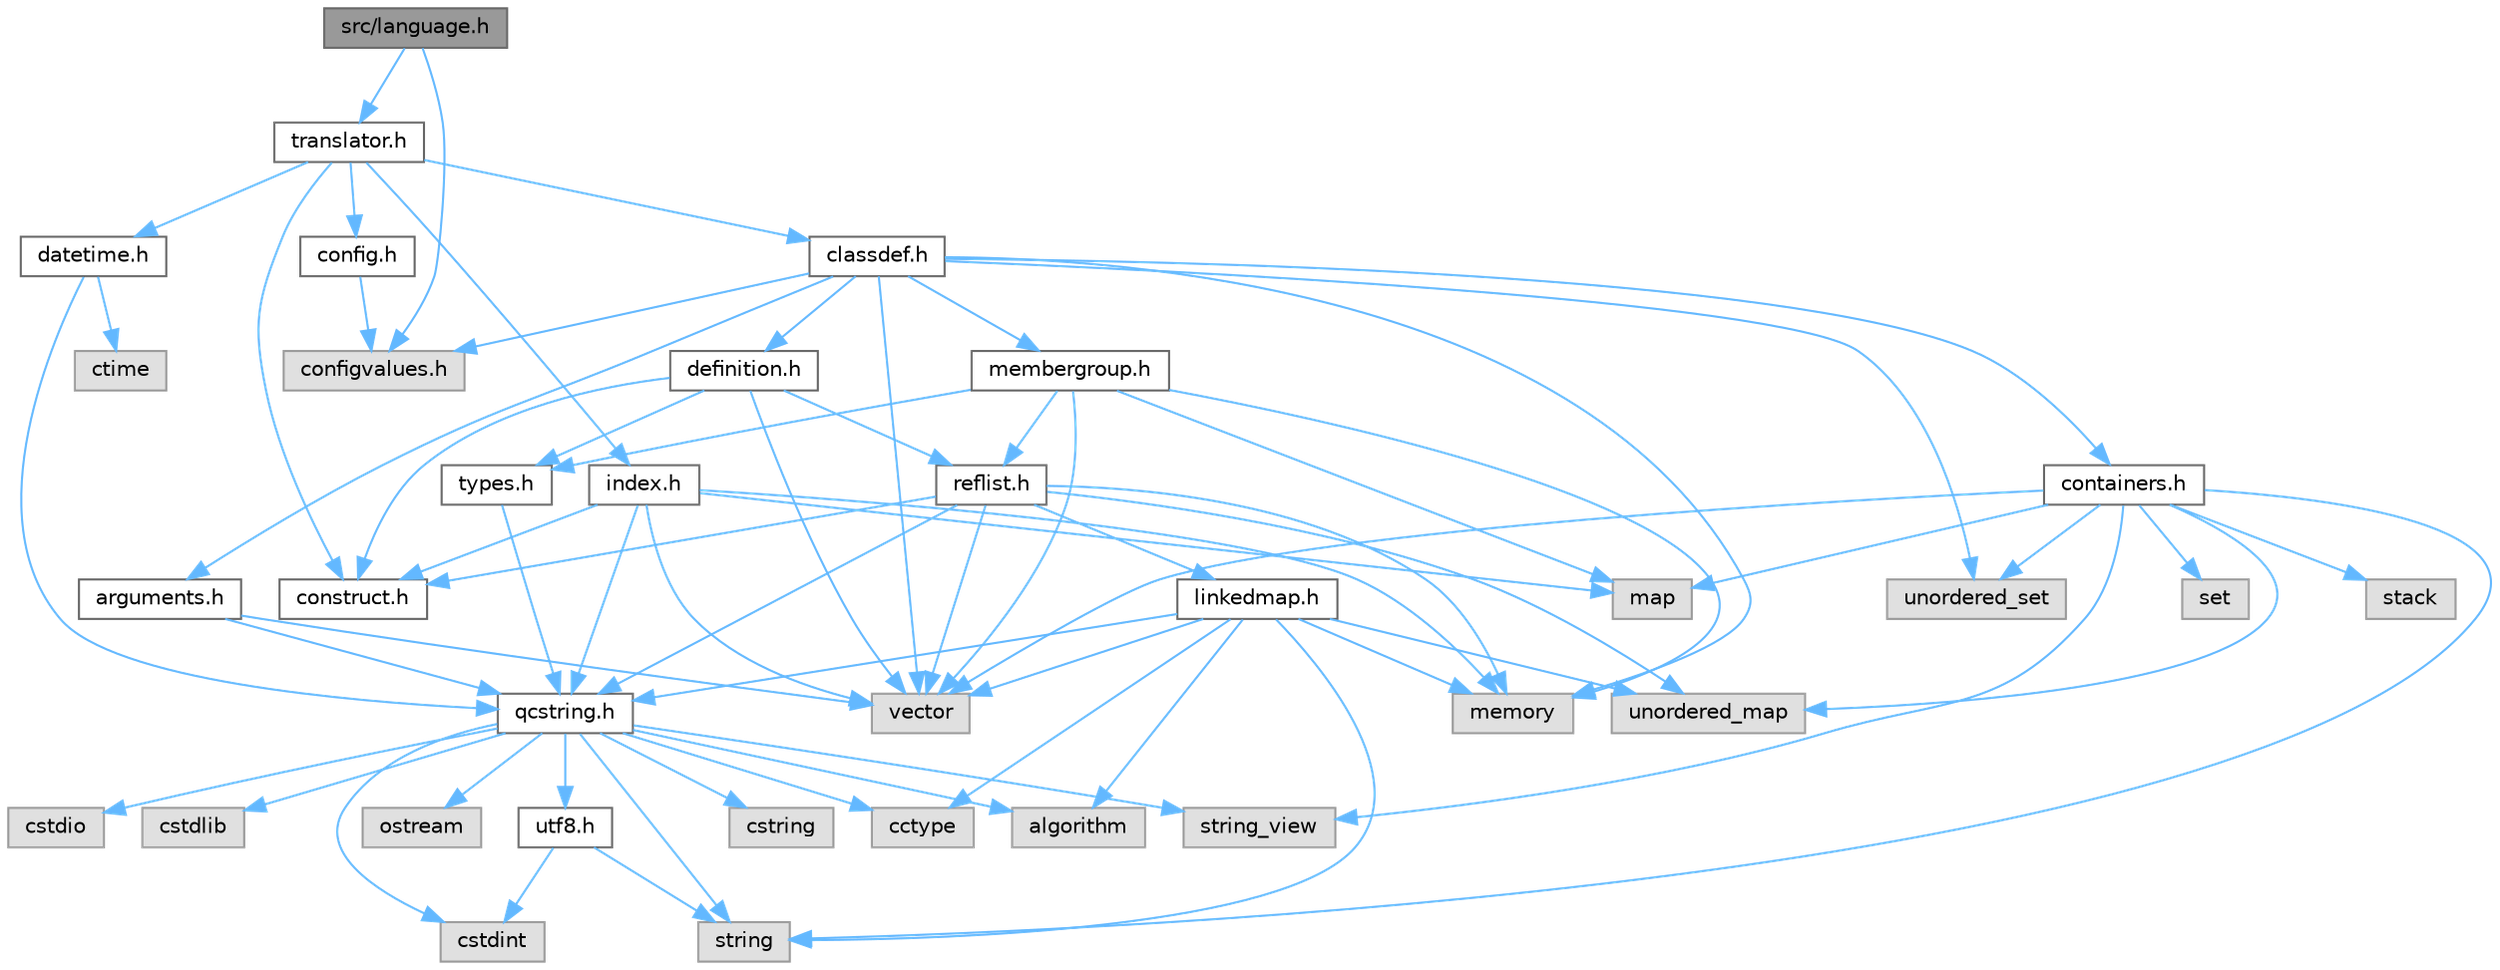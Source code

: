 digraph "src/language.h"
{
 // INTERACTIVE_SVG=YES
 // LATEX_PDF_SIZE
  bgcolor="transparent";
  edge [fontname=Helvetica,fontsize=10,labelfontname=Helvetica,labelfontsize=10];
  node [fontname=Helvetica,fontsize=10,shape=box,height=0.2,width=0.4];
  Node1 [id="Node000001",label="src/language.h",height=0.2,width=0.4,color="gray40", fillcolor="grey60", style="filled", fontcolor="black",tooltip=" "];
  Node1 -> Node2 [id="edge1_Node000001_Node000002",color="steelblue1",style="solid",tooltip=" "];
  Node2 [id="Node000002",label="translator.h",height=0.2,width=0.4,color="grey40", fillcolor="white", style="filled",URL="$d9/df1/translator_8h.html",tooltip=" "];
  Node2 -> Node3 [id="edge2_Node000002_Node000003",color="steelblue1",style="solid",tooltip=" "];
  Node3 [id="Node000003",label="classdef.h",height=0.2,width=0.4,color="grey40", fillcolor="white", style="filled",URL="$d1/da6/classdef_8h.html",tooltip=" "];
  Node3 -> Node4 [id="edge3_Node000003_Node000004",color="steelblue1",style="solid",tooltip=" "];
  Node4 [id="Node000004",label="memory",height=0.2,width=0.4,color="grey60", fillcolor="#E0E0E0", style="filled",tooltip=" "];
  Node3 -> Node5 [id="edge4_Node000003_Node000005",color="steelblue1",style="solid",tooltip=" "];
  Node5 [id="Node000005",label="vector",height=0.2,width=0.4,color="grey60", fillcolor="#E0E0E0", style="filled",tooltip=" "];
  Node3 -> Node6 [id="edge5_Node000003_Node000006",color="steelblue1",style="solid",tooltip=" "];
  Node6 [id="Node000006",label="unordered_set",height=0.2,width=0.4,color="grey60", fillcolor="#E0E0E0", style="filled",tooltip=" "];
  Node3 -> Node7 [id="edge6_Node000003_Node000007",color="steelblue1",style="solid",tooltip=" "];
  Node7 [id="Node000007",label="containers.h",height=0.2,width=0.4,color="grey40", fillcolor="white", style="filled",URL="$d5/d75/containers_8h.html",tooltip=" "];
  Node7 -> Node5 [id="edge7_Node000007_Node000005",color="steelblue1",style="solid",tooltip=" "];
  Node7 -> Node8 [id="edge8_Node000007_Node000008",color="steelblue1",style="solid",tooltip=" "];
  Node8 [id="Node000008",label="string",height=0.2,width=0.4,color="grey60", fillcolor="#E0E0E0", style="filled",tooltip=" "];
  Node7 -> Node9 [id="edge9_Node000007_Node000009",color="steelblue1",style="solid",tooltip=" "];
  Node9 [id="Node000009",label="string_view",height=0.2,width=0.4,color="grey60", fillcolor="#E0E0E0", style="filled",tooltip=" "];
  Node7 -> Node10 [id="edge10_Node000007_Node000010",color="steelblue1",style="solid",tooltip=" "];
  Node10 [id="Node000010",label="set",height=0.2,width=0.4,color="grey60", fillcolor="#E0E0E0", style="filled",tooltip=" "];
  Node7 -> Node11 [id="edge11_Node000007_Node000011",color="steelblue1",style="solid",tooltip=" "];
  Node11 [id="Node000011",label="map",height=0.2,width=0.4,color="grey60", fillcolor="#E0E0E0", style="filled",tooltip=" "];
  Node7 -> Node6 [id="edge12_Node000007_Node000006",color="steelblue1",style="solid",tooltip=" "];
  Node7 -> Node12 [id="edge13_Node000007_Node000012",color="steelblue1",style="solid",tooltip=" "];
  Node12 [id="Node000012",label="unordered_map",height=0.2,width=0.4,color="grey60", fillcolor="#E0E0E0", style="filled",tooltip=" "];
  Node7 -> Node13 [id="edge14_Node000007_Node000013",color="steelblue1",style="solid",tooltip=" "];
  Node13 [id="Node000013",label="stack",height=0.2,width=0.4,color="grey60", fillcolor="#E0E0E0", style="filled",tooltip=" "];
  Node3 -> Node14 [id="edge15_Node000003_Node000014",color="steelblue1",style="solid",tooltip=" "];
  Node14 [id="Node000014",label="definition.h",height=0.2,width=0.4,color="grey40", fillcolor="white", style="filled",URL="$df/da1/definition_8h.html",tooltip=" "];
  Node14 -> Node5 [id="edge16_Node000014_Node000005",color="steelblue1",style="solid",tooltip=" "];
  Node14 -> Node15 [id="edge17_Node000014_Node000015",color="steelblue1",style="solid",tooltip=" "];
  Node15 [id="Node000015",label="types.h",height=0.2,width=0.4,color="grey40", fillcolor="white", style="filled",URL="$d9/d49/types_8h.html",tooltip="This file contains a number of basic enums and types."];
  Node15 -> Node16 [id="edge18_Node000015_Node000016",color="steelblue1",style="solid",tooltip=" "];
  Node16 [id="Node000016",label="qcstring.h",height=0.2,width=0.4,color="grey40", fillcolor="white", style="filled",URL="$d7/d5c/qcstring_8h.html",tooltip=" "];
  Node16 -> Node8 [id="edge19_Node000016_Node000008",color="steelblue1",style="solid",tooltip=" "];
  Node16 -> Node9 [id="edge20_Node000016_Node000009",color="steelblue1",style="solid",tooltip=" "];
  Node16 -> Node17 [id="edge21_Node000016_Node000017",color="steelblue1",style="solid",tooltip=" "];
  Node17 [id="Node000017",label="algorithm",height=0.2,width=0.4,color="grey60", fillcolor="#E0E0E0", style="filled",tooltip=" "];
  Node16 -> Node18 [id="edge22_Node000016_Node000018",color="steelblue1",style="solid",tooltip=" "];
  Node18 [id="Node000018",label="cctype",height=0.2,width=0.4,color="grey60", fillcolor="#E0E0E0", style="filled",tooltip=" "];
  Node16 -> Node19 [id="edge23_Node000016_Node000019",color="steelblue1",style="solid",tooltip=" "];
  Node19 [id="Node000019",label="cstring",height=0.2,width=0.4,color="grey60", fillcolor="#E0E0E0", style="filled",tooltip=" "];
  Node16 -> Node20 [id="edge24_Node000016_Node000020",color="steelblue1",style="solid",tooltip=" "];
  Node20 [id="Node000020",label="cstdio",height=0.2,width=0.4,color="grey60", fillcolor="#E0E0E0", style="filled",tooltip=" "];
  Node16 -> Node21 [id="edge25_Node000016_Node000021",color="steelblue1",style="solid",tooltip=" "];
  Node21 [id="Node000021",label="cstdlib",height=0.2,width=0.4,color="grey60", fillcolor="#E0E0E0", style="filled",tooltip=" "];
  Node16 -> Node22 [id="edge26_Node000016_Node000022",color="steelblue1",style="solid",tooltip=" "];
  Node22 [id="Node000022",label="cstdint",height=0.2,width=0.4,color="grey60", fillcolor="#E0E0E0", style="filled",tooltip=" "];
  Node16 -> Node23 [id="edge27_Node000016_Node000023",color="steelblue1",style="solid",tooltip=" "];
  Node23 [id="Node000023",label="ostream",height=0.2,width=0.4,color="grey60", fillcolor="#E0E0E0", style="filled",tooltip=" "];
  Node16 -> Node24 [id="edge28_Node000016_Node000024",color="steelblue1",style="solid",tooltip=" "];
  Node24 [id="Node000024",label="utf8.h",height=0.2,width=0.4,color="grey40", fillcolor="white", style="filled",URL="$db/d7c/utf8_8h.html",tooltip="Various UTF8 related helper functions."];
  Node24 -> Node22 [id="edge29_Node000024_Node000022",color="steelblue1",style="solid",tooltip=" "];
  Node24 -> Node8 [id="edge30_Node000024_Node000008",color="steelblue1",style="solid",tooltip=" "];
  Node14 -> Node25 [id="edge31_Node000014_Node000025",color="steelblue1",style="solid",tooltip=" "];
  Node25 [id="Node000025",label="reflist.h",height=0.2,width=0.4,color="grey40", fillcolor="white", style="filled",URL="$d1/d02/reflist_8h.html",tooltip=" "];
  Node25 -> Node5 [id="edge32_Node000025_Node000005",color="steelblue1",style="solid",tooltip=" "];
  Node25 -> Node12 [id="edge33_Node000025_Node000012",color="steelblue1",style="solid",tooltip=" "];
  Node25 -> Node4 [id="edge34_Node000025_Node000004",color="steelblue1",style="solid",tooltip=" "];
  Node25 -> Node16 [id="edge35_Node000025_Node000016",color="steelblue1",style="solid",tooltip=" "];
  Node25 -> Node26 [id="edge36_Node000025_Node000026",color="steelblue1",style="solid",tooltip=" "];
  Node26 [id="Node000026",label="linkedmap.h",height=0.2,width=0.4,color="grey40", fillcolor="white", style="filled",URL="$da/de1/linkedmap_8h.html",tooltip=" "];
  Node26 -> Node12 [id="edge37_Node000026_Node000012",color="steelblue1",style="solid",tooltip=" "];
  Node26 -> Node5 [id="edge38_Node000026_Node000005",color="steelblue1",style="solid",tooltip=" "];
  Node26 -> Node4 [id="edge39_Node000026_Node000004",color="steelblue1",style="solid",tooltip=" "];
  Node26 -> Node8 [id="edge40_Node000026_Node000008",color="steelblue1",style="solid",tooltip=" "];
  Node26 -> Node17 [id="edge41_Node000026_Node000017",color="steelblue1",style="solid",tooltip=" "];
  Node26 -> Node18 [id="edge42_Node000026_Node000018",color="steelblue1",style="solid",tooltip=" "];
  Node26 -> Node16 [id="edge43_Node000026_Node000016",color="steelblue1",style="solid",tooltip=" "];
  Node25 -> Node27 [id="edge44_Node000025_Node000027",color="steelblue1",style="solid",tooltip=" "];
  Node27 [id="Node000027",label="construct.h",height=0.2,width=0.4,color="grey40", fillcolor="white", style="filled",URL="$d7/dfc/construct_8h.html",tooltip=" "];
  Node14 -> Node27 [id="edge45_Node000014_Node000027",color="steelblue1",style="solid",tooltip=" "];
  Node3 -> Node28 [id="edge46_Node000003_Node000028",color="steelblue1",style="solid",tooltip=" "];
  Node28 [id="Node000028",label="arguments.h",height=0.2,width=0.4,color="grey40", fillcolor="white", style="filled",URL="$df/d9b/arguments_8h.html",tooltip=" "];
  Node28 -> Node5 [id="edge47_Node000028_Node000005",color="steelblue1",style="solid",tooltip=" "];
  Node28 -> Node16 [id="edge48_Node000028_Node000016",color="steelblue1",style="solid",tooltip=" "];
  Node3 -> Node29 [id="edge49_Node000003_Node000029",color="steelblue1",style="solid",tooltip=" "];
  Node29 [id="Node000029",label="membergroup.h",height=0.2,width=0.4,color="grey40", fillcolor="white", style="filled",URL="$d9/d11/membergroup_8h.html",tooltip=" "];
  Node29 -> Node5 [id="edge50_Node000029_Node000005",color="steelblue1",style="solid",tooltip=" "];
  Node29 -> Node11 [id="edge51_Node000029_Node000011",color="steelblue1",style="solid",tooltip=" "];
  Node29 -> Node4 [id="edge52_Node000029_Node000004",color="steelblue1",style="solid",tooltip=" "];
  Node29 -> Node15 [id="edge53_Node000029_Node000015",color="steelblue1",style="solid",tooltip=" "];
  Node29 -> Node25 [id="edge54_Node000029_Node000025",color="steelblue1",style="solid",tooltip=" "];
  Node3 -> Node30 [id="edge55_Node000003_Node000030",color="steelblue1",style="solid",tooltip=" "];
  Node30 [id="Node000030",label="configvalues.h",height=0.2,width=0.4,color="grey60", fillcolor="#E0E0E0", style="filled",tooltip=" "];
  Node2 -> Node31 [id="edge56_Node000002_Node000031",color="steelblue1",style="solid",tooltip=" "];
  Node31 [id="Node000031",label="config.h",height=0.2,width=0.4,color="grey40", fillcolor="white", style="filled",URL="$db/d16/config_8h.html",tooltip=" "];
  Node31 -> Node30 [id="edge57_Node000031_Node000030",color="steelblue1",style="solid",tooltip=" "];
  Node2 -> Node32 [id="edge58_Node000002_Node000032",color="steelblue1",style="solid",tooltip=" "];
  Node32 [id="Node000032",label="datetime.h",height=0.2,width=0.4,color="grey40", fillcolor="white", style="filled",URL="$de/d1b/datetime_8h.html",tooltip=" "];
  Node32 -> Node33 [id="edge59_Node000032_Node000033",color="steelblue1",style="solid",tooltip=" "];
  Node33 [id="Node000033",label="ctime",height=0.2,width=0.4,color="grey60", fillcolor="#E0E0E0", style="filled",tooltip=" "];
  Node32 -> Node16 [id="edge60_Node000032_Node000016",color="steelblue1",style="solid",tooltip=" "];
  Node2 -> Node34 [id="edge61_Node000002_Node000034",color="steelblue1",style="solid",tooltip=" "];
  Node34 [id="Node000034",label="index.h",height=0.2,width=0.4,color="grey40", fillcolor="white", style="filled",URL="$d1/db5/index_8h.html",tooltip=" "];
  Node34 -> Node4 [id="edge62_Node000034_Node000004",color="steelblue1",style="solid",tooltip=" "];
  Node34 -> Node5 [id="edge63_Node000034_Node000005",color="steelblue1",style="solid",tooltip=" "];
  Node34 -> Node11 [id="edge64_Node000034_Node000011",color="steelblue1",style="solid",tooltip=" "];
  Node34 -> Node16 [id="edge65_Node000034_Node000016",color="steelblue1",style="solid",tooltip=" "];
  Node34 -> Node27 [id="edge66_Node000034_Node000027",color="steelblue1",style="solid",tooltip=" "];
  Node2 -> Node27 [id="edge67_Node000002_Node000027",color="steelblue1",style="solid",tooltip=" "];
  Node1 -> Node30 [id="edge68_Node000001_Node000030",color="steelblue1",style="solid",tooltip=" "];
}
